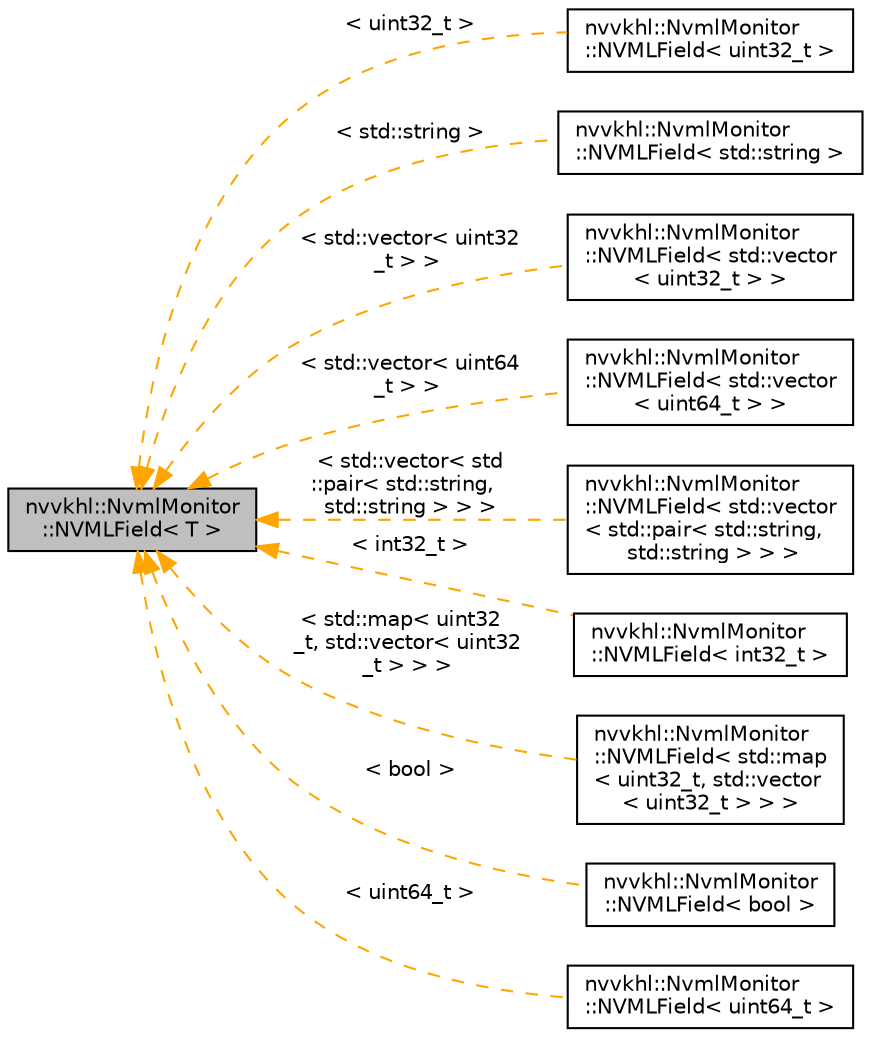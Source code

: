 digraph "nvvkhl::NvmlMonitor::NVMLField&lt; T &gt;"
{
 // LATEX_PDF_SIZE
  edge [fontname="Helvetica",fontsize="10",labelfontname="Helvetica",labelfontsize="10"];
  node [fontname="Helvetica",fontsize="10",shape=record];
  rankdir="LR";
  Node1 [label="nvvkhl::NvmlMonitor\l::NVMLField\< T \>",height=0.2,width=0.4,color="black", fillcolor="grey75", style="filled", fontcolor="black",tooltip=" "];
  Node1 -> Node2 [dir="back",color="orange",fontsize="10",style="dashed",label=" \< uint32_t \>" ,fontname="Helvetica"];
  Node2 [label="nvvkhl::NvmlMonitor\l::NVMLField\< uint32_t \>",height=0.2,width=0.4,color="black", fillcolor="white", style="filled",URL="$structnvvkhl_1_1_nvml_monitor_1_1_n_v_m_l_field.html",tooltip=" "];
  Node1 -> Node3 [dir="back",color="orange",fontsize="10",style="dashed",label=" \< std::string \>" ,fontname="Helvetica"];
  Node3 [label="nvvkhl::NvmlMonitor\l::NVMLField\< std::string \>",height=0.2,width=0.4,color="black", fillcolor="white", style="filled",URL="$structnvvkhl_1_1_nvml_monitor_1_1_n_v_m_l_field.html",tooltip=" "];
  Node1 -> Node4 [dir="back",color="orange",fontsize="10",style="dashed",label=" \< std::vector\< uint32\l_t \> \>" ,fontname="Helvetica"];
  Node4 [label="nvvkhl::NvmlMonitor\l::NVMLField\< std::vector\l\< uint32_t \> \>",height=0.2,width=0.4,color="black", fillcolor="white", style="filled",URL="$structnvvkhl_1_1_nvml_monitor_1_1_n_v_m_l_field.html",tooltip=" "];
  Node1 -> Node5 [dir="back",color="orange",fontsize="10",style="dashed",label=" \< std::vector\< uint64\l_t \> \>" ,fontname="Helvetica"];
  Node5 [label="nvvkhl::NvmlMonitor\l::NVMLField\< std::vector\l\< uint64_t \> \>",height=0.2,width=0.4,color="black", fillcolor="white", style="filled",URL="$structnvvkhl_1_1_nvml_monitor_1_1_n_v_m_l_field.html",tooltip=" "];
  Node1 -> Node6 [dir="back",color="orange",fontsize="10",style="dashed",label=" \< std::vector\< std\l::pair\< std::string,\l std::string \> \> \>" ,fontname="Helvetica"];
  Node6 [label="nvvkhl::NvmlMonitor\l::NVMLField\< std::vector\l\< std::pair\< std::string,\l std::string \> \> \>",height=0.2,width=0.4,color="black", fillcolor="white", style="filled",URL="$structnvvkhl_1_1_nvml_monitor_1_1_n_v_m_l_field.html",tooltip=" "];
  Node1 -> Node7 [dir="back",color="orange",fontsize="10",style="dashed",label=" \< int32_t \>" ,fontname="Helvetica"];
  Node7 [label="nvvkhl::NvmlMonitor\l::NVMLField\< int32_t \>",height=0.2,width=0.4,color="black", fillcolor="white", style="filled",URL="$structnvvkhl_1_1_nvml_monitor_1_1_n_v_m_l_field.html",tooltip=" "];
  Node1 -> Node8 [dir="back",color="orange",fontsize="10",style="dashed",label=" \< std::map\< uint32\l_t, std::vector\< uint32\l_t \> \> \>" ,fontname="Helvetica"];
  Node8 [label="nvvkhl::NvmlMonitor\l::NVMLField\< std::map\l\< uint32_t, std::vector\l\< uint32_t \> \> \>",height=0.2,width=0.4,color="black", fillcolor="white", style="filled",URL="$structnvvkhl_1_1_nvml_monitor_1_1_n_v_m_l_field.html",tooltip=" "];
  Node1 -> Node9 [dir="back",color="orange",fontsize="10",style="dashed",label=" \< bool \>" ,fontname="Helvetica"];
  Node9 [label="nvvkhl::NvmlMonitor\l::NVMLField\< bool \>",height=0.2,width=0.4,color="black", fillcolor="white", style="filled",URL="$structnvvkhl_1_1_nvml_monitor_1_1_n_v_m_l_field.html",tooltip=" "];
  Node1 -> Node10 [dir="back",color="orange",fontsize="10",style="dashed",label=" \< uint64_t \>" ,fontname="Helvetica"];
  Node10 [label="nvvkhl::NvmlMonitor\l::NVMLField\< uint64_t \>",height=0.2,width=0.4,color="black", fillcolor="white", style="filled",URL="$structnvvkhl_1_1_nvml_monitor_1_1_n_v_m_l_field.html",tooltip=" "];
}
